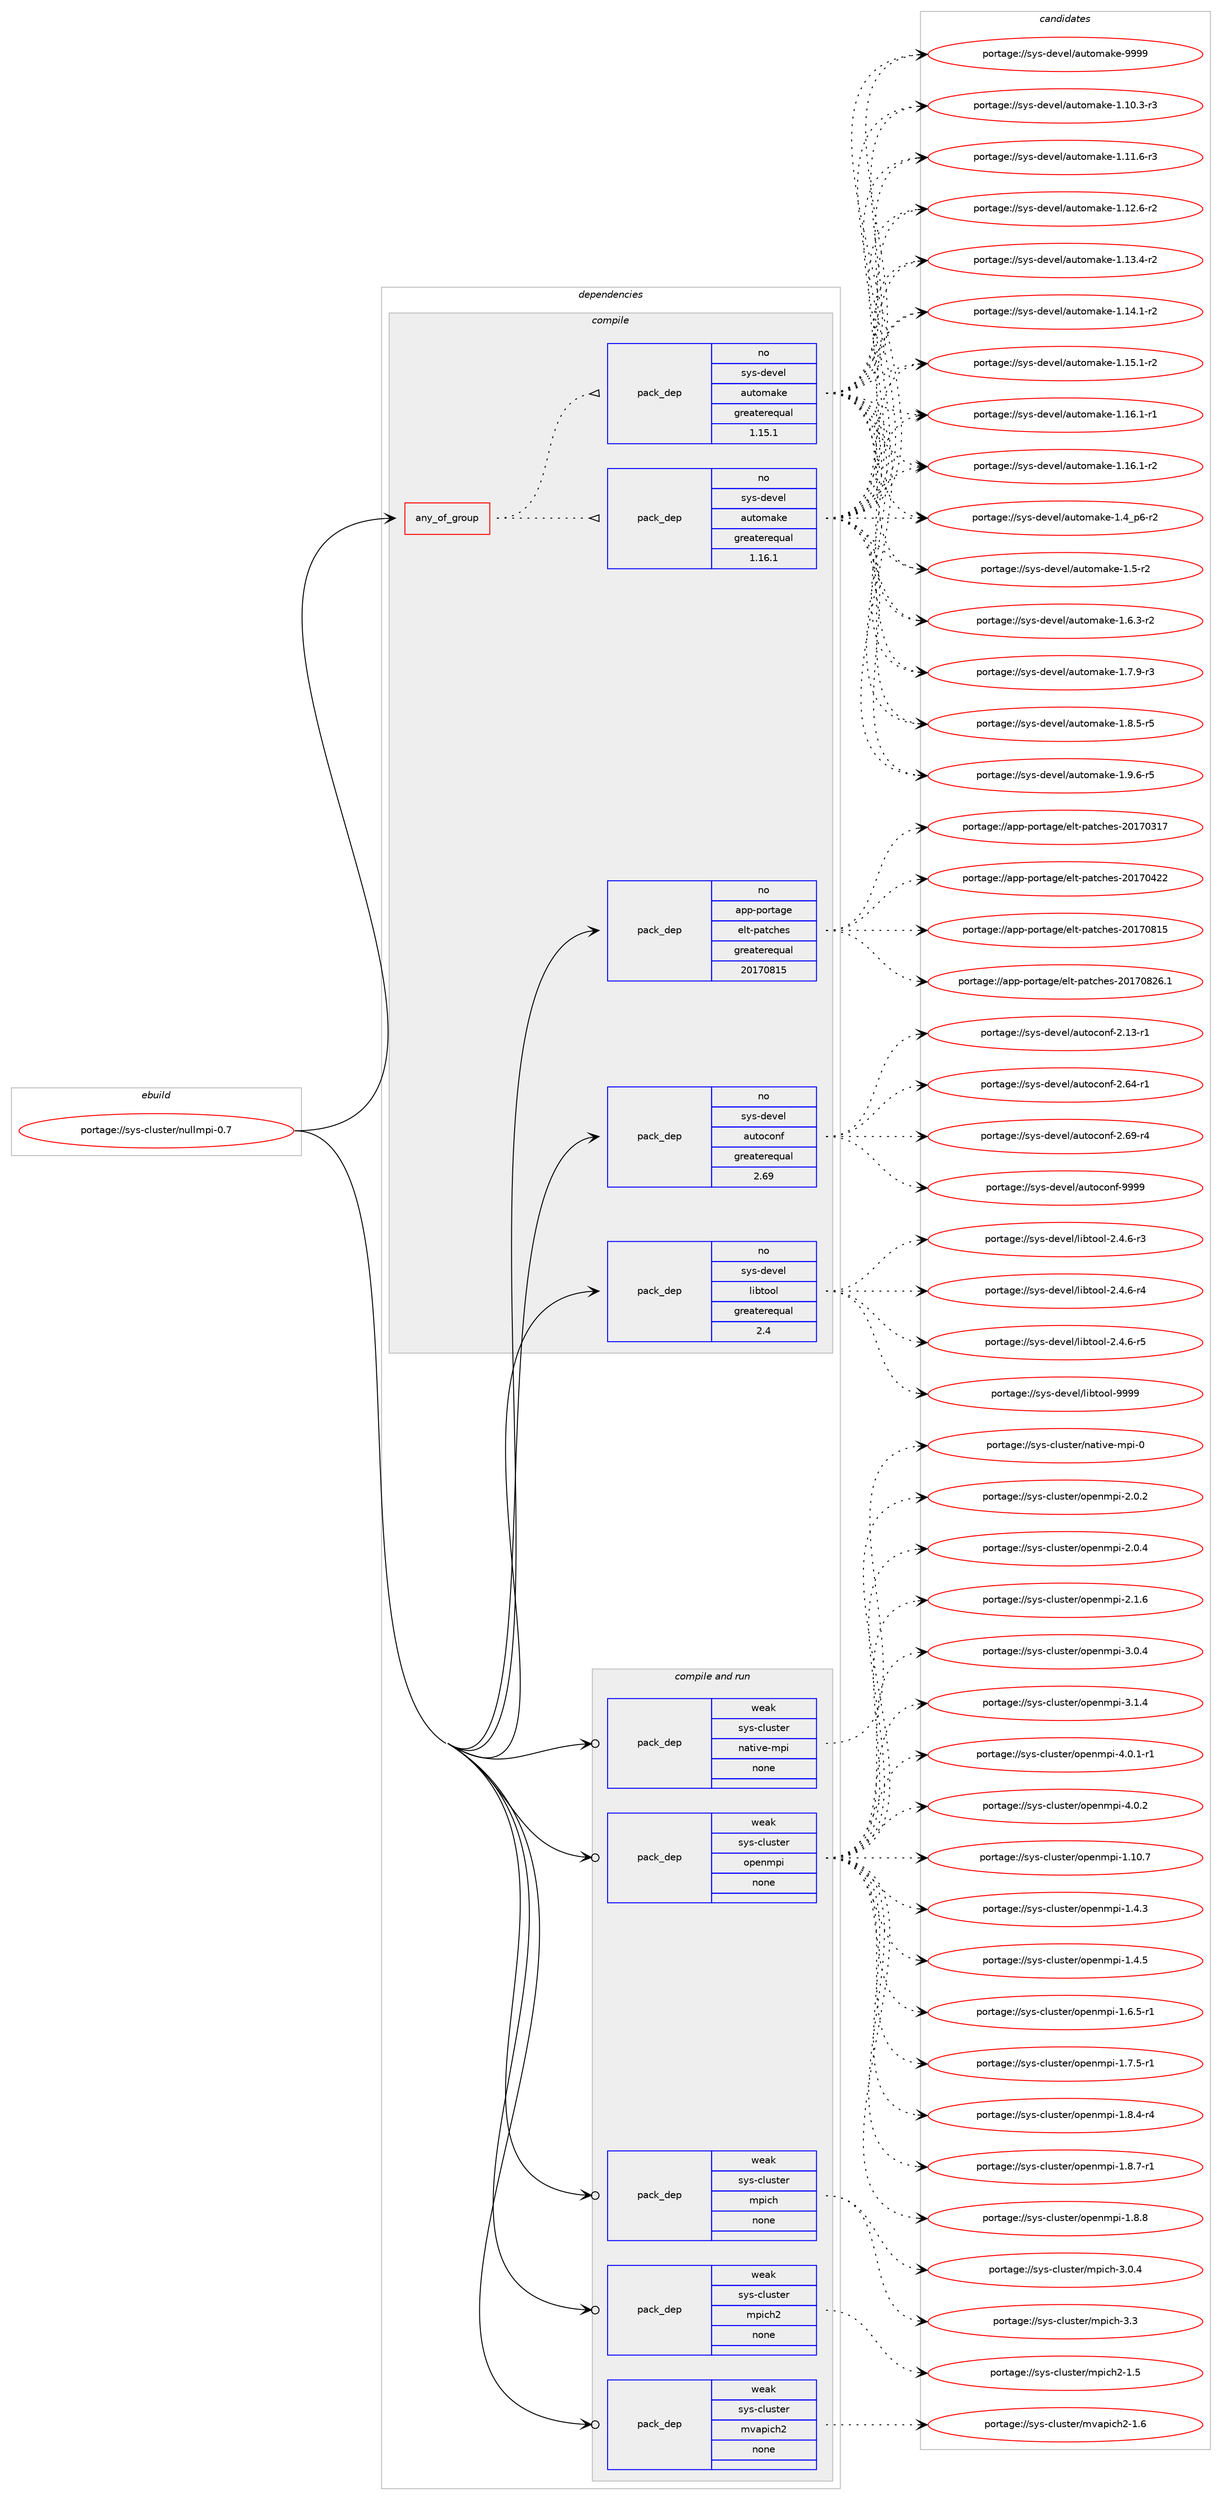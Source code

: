 digraph prolog {

# *************
# Graph options
# *************

newrank=true;
concentrate=true;
compound=true;
graph [rankdir=LR,fontname=Helvetica,fontsize=10,ranksep=1.5];#, ranksep=2.5, nodesep=0.2];
edge  [arrowhead=vee];
node  [fontname=Helvetica,fontsize=10];

# **********
# The ebuild
# **********

subgraph cluster_leftcol {
color=gray;
rank=same;
label=<<i>ebuild</i>>;
id [label="portage://sys-cluster/nullmpi-0.7", color=red, width=4, href="../sys-cluster/nullmpi-0.7.svg"];
}

# ****************
# The dependencies
# ****************

subgraph cluster_midcol {
color=gray;
label=<<i>dependencies</i>>;
subgraph cluster_compile {
fillcolor="#eeeeee";
style=filled;
label=<<i>compile</i>>;
subgraph any6783 {
dependency420056 [label=<<TABLE BORDER="0" CELLBORDER="1" CELLSPACING="0" CELLPADDING="4"><TR><TD CELLPADDING="10">any_of_group</TD></TR></TABLE>>, shape=none, color=red];subgraph pack311319 {
dependency420057 [label=<<TABLE BORDER="0" CELLBORDER="1" CELLSPACING="0" CELLPADDING="4" WIDTH="220"><TR><TD ROWSPAN="6" CELLPADDING="30">pack_dep</TD></TR><TR><TD WIDTH="110">no</TD></TR><TR><TD>sys-devel</TD></TR><TR><TD>automake</TD></TR><TR><TD>greaterequal</TD></TR><TR><TD>1.16.1</TD></TR></TABLE>>, shape=none, color=blue];
}
dependency420056:e -> dependency420057:w [weight=20,style="dotted",arrowhead="oinv"];
subgraph pack311320 {
dependency420058 [label=<<TABLE BORDER="0" CELLBORDER="1" CELLSPACING="0" CELLPADDING="4" WIDTH="220"><TR><TD ROWSPAN="6" CELLPADDING="30">pack_dep</TD></TR><TR><TD WIDTH="110">no</TD></TR><TR><TD>sys-devel</TD></TR><TR><TD>automake</TD></TR><TR><TD>greaterequal</TD></TR><TR><TD>1.15.1</TD></TR></TABLE>>, shape=none, color=blue];
}
dependency420056:e -> dependency420058:w [weight=20,style="dotted",arrowhead="oinv"];
}
id:e -> dependency420056:w [weight=20,style="solid",arrowhead="vee"];
subgraph pack311321 {
dependency420059 [label=<<TABLE BORDER="0" CELLBORDER="1" CELLSPACING="0" CELLPADDING="4" WIDTH="220"><TR><TD ROWSPAN="6" CELLPADDING="30">pack_dep</TD></TR><TR><TD WIDTH="110">no</TD></TR><TR><TD>app-portage</TD></TR><TR><TD>elt-patches</TD></TR><TR><TD>greaterequal</TD></TR><TR><TD>20170815</TD></TR></TABLE>>, shape=none, color=blue];
}
id:e -> dependency420059:w [weight=20,style="solid",arrowhead="vee"];
subgraph pack311322 {
dependency420060 [label=<<TABLE BORDER="0" CELLBORDER="1" CELLSPACING="0" CELLPADDING="4" WIDTH="220"><TR><TD ROWSPAN="6" CELLPADDING="30">pack_dep</TD></TR><TR><TD WIDTH="110">no</TD></TR><TR><TD>sys-devel</TD></TR><TR><TD>autoconf</TD></TR><TR><TD>greaterequal</TD></TR><TR><TD>2.69</TD></TR></TABLE>>, shape=none, color=blue];
}
id:e -> dependency420060:w [weight=20,style="solid",arrowhead="vee"];
subgraph pack311323 {
dependency420061 [label=<<TABLE BORDER="0" CELLBORDER="1" CELLSPACING="0" CELLPADDING="4" WIDTH="220"><TR><TD ROWSPAN="6" CELLPADDING="30">pack_dep</TD></TR><TR><TD WIDTH="110">no</TD></TR><TR><TD>sys-devel</TD></TR><TR><TD>libtool</TD></TR><TR><TD>greaterequal</TD></TR><TR><TD>2.4</TD></TR></TABLE>>, shape=none, color=blue];
}
id:e -> dependency420061:w [weight=20,style="solid",arrowhead="vee"];
}
subgraph cluster_compileandrun {
fillcolor="#eeeeee";
style=filled;
label=<<i>compile and run</i>>;
subgraph pack311324 {
dependency420062 [label=<<TABLE BORDER="0" CELLBORDER="1" CELLSPACING="0" CELLPADDING="4" WIDTH="220"><TR><TD ROWSPAN="6" CELLPADDING="30">pack_dep</TD></TR><TR><TD WIDTH="110">weak</TD></TR><TR><TD>sys-cluster</TD></TR><TR><TD>mpich</TD></TR><TR><TD>none</TD></TR><TR><TD></TD></TR></TABLE>>, shape=none, color=blue];
}
id:e -> dependency420062:w [weight=20,style="solid",arrowhead="odotvee"];
subgraph pack311325 {
dependency420063 [label=<<TABLE BORDER="0" CELLBORDER="1" CELLSPACING="0" CELLPADDING="4" WIDTH="220"><TR><TD ROWSPAN="6" CELLPADDING="30">pack_dep</TD></TR><TR><TD WIDTH="110">weak</TD></TR><TR><TD>sys-cluster</TD></TR><TR><TD>mpich2</TD></TR><TR><TD>none</TD></TR><TR><TD></TD></TR></TABLE>>, shape=none, color=blue];
}
id:e -> dependency420063:w [weight=20,style="solid",arrowhead="odotvee"];
subgraph pack311326 {
dependency420064 [label=<<TABLE BORDER="0" CELLBORDER="1" CELLSPACING="0" CELLPADDING="4" WIDTH="220"><TR><TD ROWSPAN="6" CELLPADDING="30">pack_dep</TD></TR><TR><TD WIDTH="110">weak</TD></TR><TR><TD>sys-cluster</TD></TR><TR><TD>mvapich2</TD></TR><TR><TD>none</TD></TR><TR><TD></TD></TR></TABLE>>, shape=none, color=blue];
}
id:e -> dependency420064:w [weight=20,style="solid",arrowhead="odotvee"];
subgraph pack311327 {
dependency420065 [label=<<TABLE BORDER="0" CELLBORDER="1" CELLSPACING="0" CELLPADDING="4" WIDTH="220"><TR><TD ROWSPAN="6" CELLPADDING="30">pack_dep</TD></TR><TR><TD WIDTH="110">weak</TD></TR><TR><TD>sys-cluster</TD></TR><TR><TD>native-mpi</TD></TR><TR><TD>none</TD></TR><TR><TD></TD></TR></TABLE>>, shape=none, color=blue];
}
id:e -> dependency420065:w [weight=20,style="solid",arrowhead="odotvee"];
subgraph pack311328 {
dependency420066 [label=<<TABLE BORDER="0" CELLBORDER="1" CELLSPACING="0" CELLPADDING="4" WIDTH="220"><TR><TD ROWSPAN="6" CELLPADDING="30">pack_dep</TD></TR><TR><TD WIDTH="110">weak</TD></TR><TR><TD>sys-cluster</TD></TR><TR><TD>openmpi</TD></TR><TR><TD>none</TD></TR><TR><TD></TD></TR></TABLE>>, shape=none, color=blue];
}
id:e -> dependency420066:w [weight=20,style="solid",arrowhead="odotvee"];
}
subgraph cluster_run {
fillcolor="#eeeeee";
style=filled;
label=<<i>run</i>>;
}
}

# **************
# The candidates
# **************

subgraph cluster_choices {
rank=same;
color=gray;
label=<<i>candidates</i>>;

subgraph choice311319 {
color=black;
nodesep=1;
choiceportage11512111545100101118101108479711711611110997107101454946494846514511451 [label="portage://sys-devel/automake-1.10.3-r3", color=red, width=4,href="../sys-devel/automake-1.10.3-r3.svg"];
choiceportage11512111545100101118101108479711711611110997107101454946494946544511451 [label="portage://sys-devel/automake-1.11.6-r3", color=red, width=4,href="../sys-devel/automake-1.11.6-r3.svg"];
choiceportage11512111545100101118101108479711711611110997107101454946495046544511450 [label="portage://sys-devel/automake-1.12.6-r2", color=red, width=4,href="../sys-devel/automake-1.12.6-r2.svg"];
choiceportage11512111545100101118101108479711711611110997107101454946495146524511450 [label="portage://sys-devel/automake-1.13.4-r2", color=red, width=4,href="../sys-devel/automake-1.13.4-r2.svg"];
choiceportage11512111545100101118101108479711711611110997107101454946495246494511450 [label="portage://sys-devel/automake-1.14.1-r2", color=red, width=4,href="../sys-devel/automake-1.14.1-r2.svg"];
choiceportage11512111545100101118101108479711711611110997107101454946495346494511450 [label="portage://sys-devel/automake-1.15.1-r2", color=red, width=4,href="../sys-devel/automake-1.15.1-r2.svg"];
choiceportage11512111545100101118101108479711711611110997107101454946495446494511449 [label="portage://sys-devel/automake-1.16.1-r1", color=red, width=4,href="../sys-devel/automake-1.16.1-r1.svg"];
choiceportage11512111545100101118101108479711711611110997107101454946495446494511450 [label="portage://sys-devel/automake-1.16.1-r2", color=red, width=4,href="../sys-devel/automake-1.16.1-r2.svg"];
choiceportage115121115451001011181011084797117116111109971071014549465295112544511450 [label="portage://sys-devel/automake-1.4_p6-r2", color=red, width=4,href="../sys-devel/automake-1.4_p6-r2.svg"];
choiceportage11512111545100101118101108479711711611110997107101454946534511450 [label="portage://sys-devel/automake-1.5-r2", color=red, width=4,href="../sys-devel/automake-1.5-r2.svg"];
choiceportage115121115451001011181011084797117116111109971071014549465446514511450 [label="portage://sys-devel/automake-1.6.3-r2", color=red, width=4,href="../sys-devel/automake-1.6.3-r2.svg"];
choiceportage115121115451001011181011084797117116111109971071014549465546574511451 [label="portage://sys-devel/automake-1.7.9-r3", color=red, width=4,href="../sys-devel/automake-1.7.9-r3.svg"];
choiceportage115121115451001011181011084797117116111109971071014549465646534511453 [label="portage://sys-devel/automake-1.8.5-r5", color=red, width=4,href="../sys-devel/automake-1.8.5-r5.svg"];
choiceportage115121115451001011181011084797117116111109971071014549465746544511453 [label="portage://sys-devel/automake-1.9.6-r5", color=red, width=4,href="../sys-devel/automake-1.9.6-r5.svg"];
choiceportage115121115451001011181011084797117116111109971071014557575757 [label="portage://sys-devel/automake-9999", color=red, width=4,href="../sys-devel/automake-9999.svg"];
dependency420057:e -> choiceportage11512111545100101118101108479711711611110997107101454946494846514511451:w [style=dotted,weight="100"];
dependency420057:e -> choiceportage11512111545100101118101108479711711611110997107101454946494946544511451:w [style=dotted,weight="100"];
dependency420057:e -> choiceportage11512111545100101118101108479711711611110997107101454946495046544511450:w [style=dotted,weight="100"];
dependency420057:e -> choiceportage11512111545100101118101108479711711611110997107101454946495146524511450:w [style=dotted,weight="100"];
dependency420057:e -> choiceportage11512111545100101118101108479711711611110997107101454946495246494511450:w [style=dotted,weight="100"];
dependency420057:e -> choiceportage11512111545100101118101108479711711611110997107101454946495346494511450:w [style=dotted,weight="100"];
dependency420057:e -> choiceportage11512111545100101118101108479711711611110997107101454946495446494511449:w [style=dotted,weight="100"];
dependency420057:e -> choiceportage11512111545100101118101108479711711611110997107101454946495446494511450:w [style=dotted,weight="100"];
dependency420057:e -> choiceportage115121115451001011181011084797117116111109971071014549465295112544511450:w [style=dotted,weight="100"];
dependency420057:e -> choiceportage11512111545100101118101108479711711611110997107101454946534511450:w [style=dotted,weight="100"];
dependency420057:e -> choiceportage115121115451001011181011084797117116111109971071014549465446514511450:w [style=dotted,weight="100"];
dependency420057:e -> choiceportage115121115451001011181011084797117116111109971071014549465546574511451:w [style=dotted,weight="100"];
dependency420057:e -> choiceportage115121115451001011181011084797117116111109971071014549465646534511453:w [style=dotted,weight="100"];
dependency420057:e -> choiceportage115121115451001011181011084797117116111109971071014549465746544511453:w [style=dotted,weight="100"];
dependency420057:e -> choiceportage115121115451001011181011084797117116111109971071014557575757:w [style=dotted,weight="100"];
}
subgraph choice311320 {
color=black;
nodesep=1;
choiceportage11512111545100101118101108479711711611110997107101454946494846514511451 [label="portage://sys-devel/automake-1.10.3-r3", color=red, width=4,href="../sys-devel/automake-1.10.3-r3.svg"];
choiceportage11512111545100101118101108479711711611110997107101454946494946544511451 [label="portage://sys-devel/automake-1.11.6-r3", color=red, width=4,href="../sys-devel/automake-1.11.6-r3.svg"];
choiceportage11512111545100101118101108479711711611110997107101454946495046544511450 [label="portage://sys-devel/automake-1.12.6-r2", color=red, width=4,href="../sys-devel/automake-1.12.6-r2.svg"];
choiceportage11512111545100101118101108479711711611110997107101454946495146524511450 [label="portage://sys-devel/automake-1.13.4-r2", color=red, width=4,href="../sys-devel/automake-1.13.4-r2.svg"];
choiceportage11512111545100101118101108479711711611110997107101454946495246494511450 [label="portage://sys-devel/automake-1.14.1-r2", color=red, width=4,href="../sys-devel/automake-1.14.1-r2.svg"];
choiceportage11512111545100101118101108479711711611110997107101454946495346494511450 [label="portage://sys-devel/automake-1.15.1-r2", color=red, width=4,href="../sys-devel/automake-1.15.1-r2.svg"];
choiceportage11512111545100101118101108479711711611110997107101454946495446494511449 [label="portage://sys-devel/automake-1.16.1-r1", color=red, width=4,href="../sys-devel/automake-1.16.1-r1.svg"];
choiceportage11512111545100101118101108479711711611110997107101454946495446494511450 [label="portage://sys-devel/automake-1.16.1-r2", color=red, width=4,href="../sys-devel/automake-1.16.1-r2.svg"];
choiceportage115121115451001011181011084797117116111109971071014549465295112544511450 [label="portage://sys-devel/automake-1.4_p6-r2", color=red, width=4,href="../sys-devel/automake-1.4_p6-r2.svg"];
choiceportage11512111545100101118101108479711711611110997107101454946534511450 [label="portage://sys-devel/automake-1.5-r2", color=red, width=4,href="../sys-devel/automake-1.5-r2.svg"];
choiceportage115121115451001011181011084797117116111109971071014549465446514511450 [label="portage://sys-devel/automake-1.6.3-r2", color=red, width=4,href="../sys-devel/automake-1.6.3-r2.svg"];
choiceportage115121115451001011181011084797117116111109971071014549465546574511451 [label="portage://sys-devel/automake-1.7.9-r3", color=red, width=4,href="../sys-devel/automake-1.7.9-r3.svg"];
choiceportage115121115451001011181011084797117116111109971071014549465646534511453 [label="portage://sys-devel/automake-1.8.5-r5", color=red, width=4,href="../sys-devel/automake-1.8.5-r5.svg"];
choiceportage115121115451001011181011084797117116111109971071014549465746544511453 [label="portage://sys-devel/automake-1.9.6-r5", color=red, width=4,href="../sys-devel/automake-1.9.6-r5.svg"];
choiceportage115121115451001011181011084797117116111109971071014557575757 [label="portage://sys-devel/automake-9999", color=red, width=4,href="../sys-devel/automake-9999.svg"];
dependency420058:e -> choiceportage11512111545100101118101108479711711611110997107101454946494846514511451:w [style=dotted,weight="100"];
dependency420058:e -> choiceportage11512111545100101118101108479711711611110997107101454946494946544511451:w [style=dotted,weight="100"];
dependency420058:e -> choiceportage11512111545100101118101108479711711611110997107101454946495046544511450:w [style=dotted,weight="100"];
dependency420058:e -> choiceportage11512111545100101118101108479711711611110997107101454946495146524511450:w [style=dotted,weight="100"];
dependency420058:e -> choiceportage11512111545100101118101108479711711611110997107101454946495246494511450:w [style=dotted,weight="100"];
dependency420058:e -> choiceportage11512111545100101118101108479711711611110997107101454946495346494511450:w [style=dotted,weight="100"];
dependency420058:e -> choiceportage11512111545100101118101108479711711611110997107101454946495446494511449:w [style=dotted,weight="100"];
dependency420058:e -> choiceportage11512111545100101118101108479711711611110997107101454946495446494511450:w [style=dotted,weight="100"];
dependency420058:e -> choiceportage115121115451001011181011084797117116111109971071014549465295112544511450:w [style=dotted,weight="100"];
dependency420058:e -> choiceportage11512111545100101118101108479711711611110997107101454946534511450:w [style=dotted,weight="100"];
dependency420058:e -> choiceportage115121115451001011181011084797117116111109971071014549465446514511450:w [style=dotted,weight="100"];
dependency420058:e -> choiceportage115121115451001011181011084797117116111109971071014549465546574511451:w [style=dotted,weight="100"];
dependency420058:e -> choiceportage115121115451001011181011084797117116111109971071014549465646534511453:w [style=dotted,weight="100"];
dependency420058:e -> choiceportage115121115451001011181011084797117116111109971071014549465746544511453:w [style=dotted,weight="100"];
dependency420058:e -> choiceportage115121115451001011181011084797117116111109971071014557575757:w [style=dotted,weight="100"];
}
subgraph choice311321 {
color=black;
nodesep=1;
choiceportage97112112451121111141169710310147101108116451129711699104101115455048495548514955 [label="portage://app-portage/elt-patches-20170317", color=red, width=4,href="../app-portage/elt-patches-20170317.svg"];
choiceportage97112112451121111141169710310147101108116451129711699104101115455048495548525050 [label="portage://app-portage/elt-patches-20170422", color=red, width=4,href="../app-portage/elt-patches-20170422.svg"];
choiceportage97112112451121111141169710310147101108116451129711699104101115455048495548564953 [label="portage://app-portage/elt-patches-20170815", color=red, width=4,href="../app-portage/elt-patches-20170815.svg"];
choiceportage971121124511211111411697103101471011081164511297116991041011154550484955485650544649 [label="portage://app-portage/elt-patches-20170826.1", color=red, width=4,href="../app-portage/elt-patches-20170826.1.svg"];
dependency420059:e -> choiceportage97112112451121111141169710310147101108116451129711699104101115455048495548514955:w [style=dotted,weight="100"];
dependency420059:e -> choiceportage97112112451121111141169710310147101108116451129711699104101115455048495548525050:w [style=dotted,weight="100"];
dependency420059:e -> choiceportage97112112451121111141169710310147101108116451129711699104101115455048495548564953:w [style=dotted,weight="100"];
dependency420059:e -> choiceportage971121124511211111411697103101471011081164511297116991041011154550484955485650544649:w [style=dotted,weight="100"];
}
subgraph choice311322 {
color=black;
nodesep=1;
choiceportage1151211154510010111810110847971171161119911111010245504649514511449 [label="portage://sys-devel/autoconf-2.13-r1", color=red, width=4,href="../sys-devel/autoconf-2.13-r1.svg"];
choiceportage1151211154510010111810110847971171161119911111010245504654524511449 [label="portage://sys-devel/autoconf-2.64-r1", color=red, width=4,href="../sys-devel/autoconf-2.64-r1.svg"];
choiceportage1151211154510010111810110847971171161119911111010245504654574511452 [label="portage://sys-devel/autoconf-2.69-r4", color=red, width=4,href="../sys-devel/autoconf-2.69-r4.svg"];
choiceportage115121115451001011181011084797117116111991111101024557575757 [label="portage://sys-devel/autoconf-9999", color=red, width=4,href="../sys-devel/autoconf-9999.svg"];
dependency420060:e -> choiceportage1151211154510010111810110847971171161119911111010245504649514511449:w [style=dotted,weight="100"];
dependency420060:e -> choiceportage1151211154510010111810110847971171161119911111010245504654524511449:w [style=dotted,weight="100"];
dependency420060:e -> choiceportage1151211154510010111810110847971171161119911111010245504654574511452:w [style=dotted,weight="100"];
dependency420060:e -> choiceportage115121115451001011181011084797117116111991111101024557575757:w [style=dotted,weight="100"];
}
subgraph choice311323 {
color=black;
nodesep=1;
choiceportage1151211154510010111810110847108105981161111111084550465246544511451 [label="portage://sys-devel/libtool-2.4.6-r3", color=red, width=4,href="../sys-devel/libtool-2.4.6-r3.svg"];
choiceportage1151211154510010111810110847108105981161111111084550465246544511452 [label="portage://sys-devel/libtool-2.4.6-r4", color=red, width=4,href="../sys-devel/libtool-2.4.6-r4.svg"];
choiceportage1151211154510010111810110847108105981161111111084550465246544511453 [label="portage://sys-devel/libtool-2.4.6-r5", color=red, width=4,href="../sys-devel/libtool-2.4.6-r5.svg"];
choiceportage1151211154510010111810110847108105981161111111084557575757 [label="portage://sys-devel/libtool-9999", color=red, width=4,href="../sys-devel/libtool-9999.svg"];
dependency420061:e -> choiceportage1151211154510010111810110847108105981161111111084550465246544511451:w [style=dotted,weight="100"];
dependency420061:e -> choiceportage1151211154510010111810110847108105981161111111084550465246544511452:w [style=dotted,weight="100"];
dependency420061:e -> choiceportage1151211154510010111810110847108105981161111111084550465246544511453:w [style=dotted,weight="100"];
dependency420061:e -> choiceportage1151211154510010111810110847108105981161111111084557575757:w [style=dotted,weight="100"];
}
subgraph choice311324 {
color=black;
nodesep=1;
choiceportage11512111545991081171151161011144710911210599104455146484652 [label="portage://sys-cluster/mpich-3.0.4", color=red, width=4,href="../sys-cluster/mpich-3.0.4.svg"];
choiceportage1151211154599108117115116101114471091121059910445514651 [label="portage://sys-cluster/mpich-3.3", color=red, width=4,href="../sys-cluster/mpich-3.3.svg"];
dependency420062:e -> choiceportage11512111545991081171151161011144710911210599104455146484652:w [style=dotted,weight="100"];
dependency420062:e -> choiceportage1151211154599108117115116101114471091121059910445514651:w [style=dotted,weight="100"];
}
subgraph choice311325 {
color=black;
nodesep=1;
choiceportage115121115459910811711511610111447109112105991045045494653 [label="portage://sys-cluster/mpich2-1.5", color=red, width=4,href="../sys-cluster/mpich2-1.5.svg"];
dependency420063:e -> choiceportage115121115459910811711511610111447109112105991045045494653:w [style=dotted,weight="100"];
}
subgraph choice311326 {
color=black;
nodesep=1;
choiceportage11512111545991081171151161011144710911897112105991045045494654 [label="portage://sys-cluster/mvapich2-1.6", color=red, width=4,href="../sys-cluster/mvapich2-1.6.svg"];
dependency420064:e -> choiceportage11512111545991081171151161011144710911897112105991045045494654:w [style=dotted,weight="100"];
}
subgraph choice311327 {
color=black;
nodesep=1;
choiceportage11512111545991081171151161011144711097116105118101451091121054548 [label="portage://sys-cluster/native-mpi-0", color=red, width=4,href="../sys-cluster/native-mpi-0.svg"];
dependency420065:e -> choiceportage11512111545991081171151161011144711097116105118101451091121054548:w [style=dotted,weight="100"];
}
subgraph choice311328 {
color=black;
nodesep=1;
choiceportage11512111545991081171151161011144711111210111010911210545494649484655 [label="portage://sys-cluster/openmpi-1.10.7", color=red, width=4,href="../sys-cluster/openmpi-1.10.7.svg"];
choiceportage115121115459910811711511610111447111112101110109112105454946524651 [label="portage://sys-cluster/openmpi-1.4.3", color=red, width=4,href="../sys-cluster/openmpi-1.4.3.svg"];
choiceportage115121115459910811711511610111447111112101110109112105454946524653 [label="portage://sys-cluster/openmpi-1.4.5", color=red, width=4,href="../sys-cluster/openmpi-1.4.5.svg"];
choiceportage1151211154599108117115116101114471111121011101091121054549465446534511449 [label="portage://sys-cluster/openmpi-1.6.5-r1", color=red, width=4,href="../sys-cluster/openmpi-1.6.5-r1.svg"];
choiceportage1151211154599108117115116101114471111121011101091121054549465546534511449 [label="portage://sys-cluster/openmpi-1.7.5-r1", color=red, width=4,href="../sys-cluster/openmpi-1.7.5-r1.svg"];
choiceportage1151211154599108117115116101114471111121011101091121054549465646524511452 [label="portage://sys-cluster/openmpi-1.8.4-r4", color=red, width=4,href="../sys-cluster/openmpi-1.8.4-r4.svg"];
choiceportage1151211154599108117115116101114471111121011101091121054549465646554511449 [label="portage://sys-cluster/openmpi-1.8.7-r1", color=red, width=4,href="../sys-cluster/openmpi-1.8.7-r1.svg"];
choiceportage115121115459910811711511610111447111112101110109112105454946564656 [label="portage://sys-cluster/openmpi-1.8.8", color=red, width=4,href="../sys-cluster/openmpi-1.8.8.svg"];
choiceportage115121115459910811711511610111447111112101110109112105455046484650 [label="portage://sys-cluster/openmpi-2.0.2", color=red, width=4,href="../sys-cluster/openmpi-2.0.2.svg"];
choiceportage115121115459910811711511610111447111112101110109112105455046484652 [label="portage://sys-cluster/openmpi-2.0.4", color=red, width=4,href="../sys-cluster/openmpi-2.0.4.svg"];
choiceportage115121115459910811711511610111447111112101110109112105455046494654 [label="portage://sys-cluster/openmpi-2.1.6", color=red, width=4,href="../sys-cluster/openmpi-2.1.6.svg"];
choiceportage115121115459910811711511610111447111112101110109112105455146484652 [label="portage://sys-cluster/openmpi-3.0.4", color=red, width=4,href="../sys-cluster/openmpi-3.0.4.svg"];
choiceportage115121115459910811711511610111447111112101110109112105455146494652 [label="portage://sys-cluster/openmpi-3.1.4", color=red, width=4,href="../sys-cluster/openmpi-3.1.4.svg"];
choiceportage1151211154599108117115116101114471111121011101091121054552464846494511449 [label="portage://sys-cluster/openmpi-4.0.1-r1", color=red, width=4,href="../sys-cluster/openmpi-4.0.1-r1.svg"];
choiceportage115121115459910811711511610111447111112101110109112105455246484650 [label="portage://sys-cluster/openmpi-4.0.2", color=red, width=4,href="../sys-cluster/openmpi-4.0.2.svg"];
dependency420066:e -> choiceportage11512111545991081171151161011144711111210111010911210545494649484655:w [style=dotted,weight="100"];
dependency420066:e -> choiceportage115121115459910811711511610111447111112101110109112105454946524651:w [style=dotted,weight="100"];
dependency420066:e -> choiceportage115121115459910811711511610111447111112101110109112105454946524653:w [style=dotted,weight="100"];
dependency420066:e -> choiceportage1151211154599108117115116101114471111121011101091121054549465446534511449:w [style=dotted,weight="100"];
dependency420066:e -> choiceportage1151211154599108117115116101114471111121011101091121054549465546534511449:w [style=dotted,weight="100"];
dependency420066:e -> choiceportage1151211154599108117115116101114471111121011101091121054549465646524511452:w [style=dotted,weight="100"];
dependency420066:e -> choiceportage1151211154599108117115116101114471111121011101091121054549465646554511449:w [style=dotted,weight="100"];
dependency420066:e -> choiceportage115121115459910811711511610111447111112101110109112105454946564656:w [style=dotted,weight="100"];
dependency420066:e -> choiceportage115121115459910811711511610111447111112101110109112105455046484650:w [style=dotted,weight="100"];
dependency420066:e -> choiceportage115121115459910811711511610111447111112101110109112105455046484652:w [style=dotted,weight="100"];
dependency420066:e -> choiceportage115121115459910811711511610111447111112101110109112105455046494654:w [style=dotted,weight="100"];
dependency420066:e -> choiceportage115121115459910811711511610111447111112101110109112105455146484652:w [style=dotted,weight="100"];
dependency420066:e -> choiceportage115121115459910811711511610111447111112101110109112105455146494652:w [style=dotted,weight="100"];
dependency420066:e -> choiceportage1151211154599108117115116101114471111121011101091121054552464846494511449:w [style=dotted,weight="100"];
dependency420066:e -> choiceportage115121115459910811711511610111447111112101110109112105455246484650:w [style=dotted,weight="100"];
}
}

}
